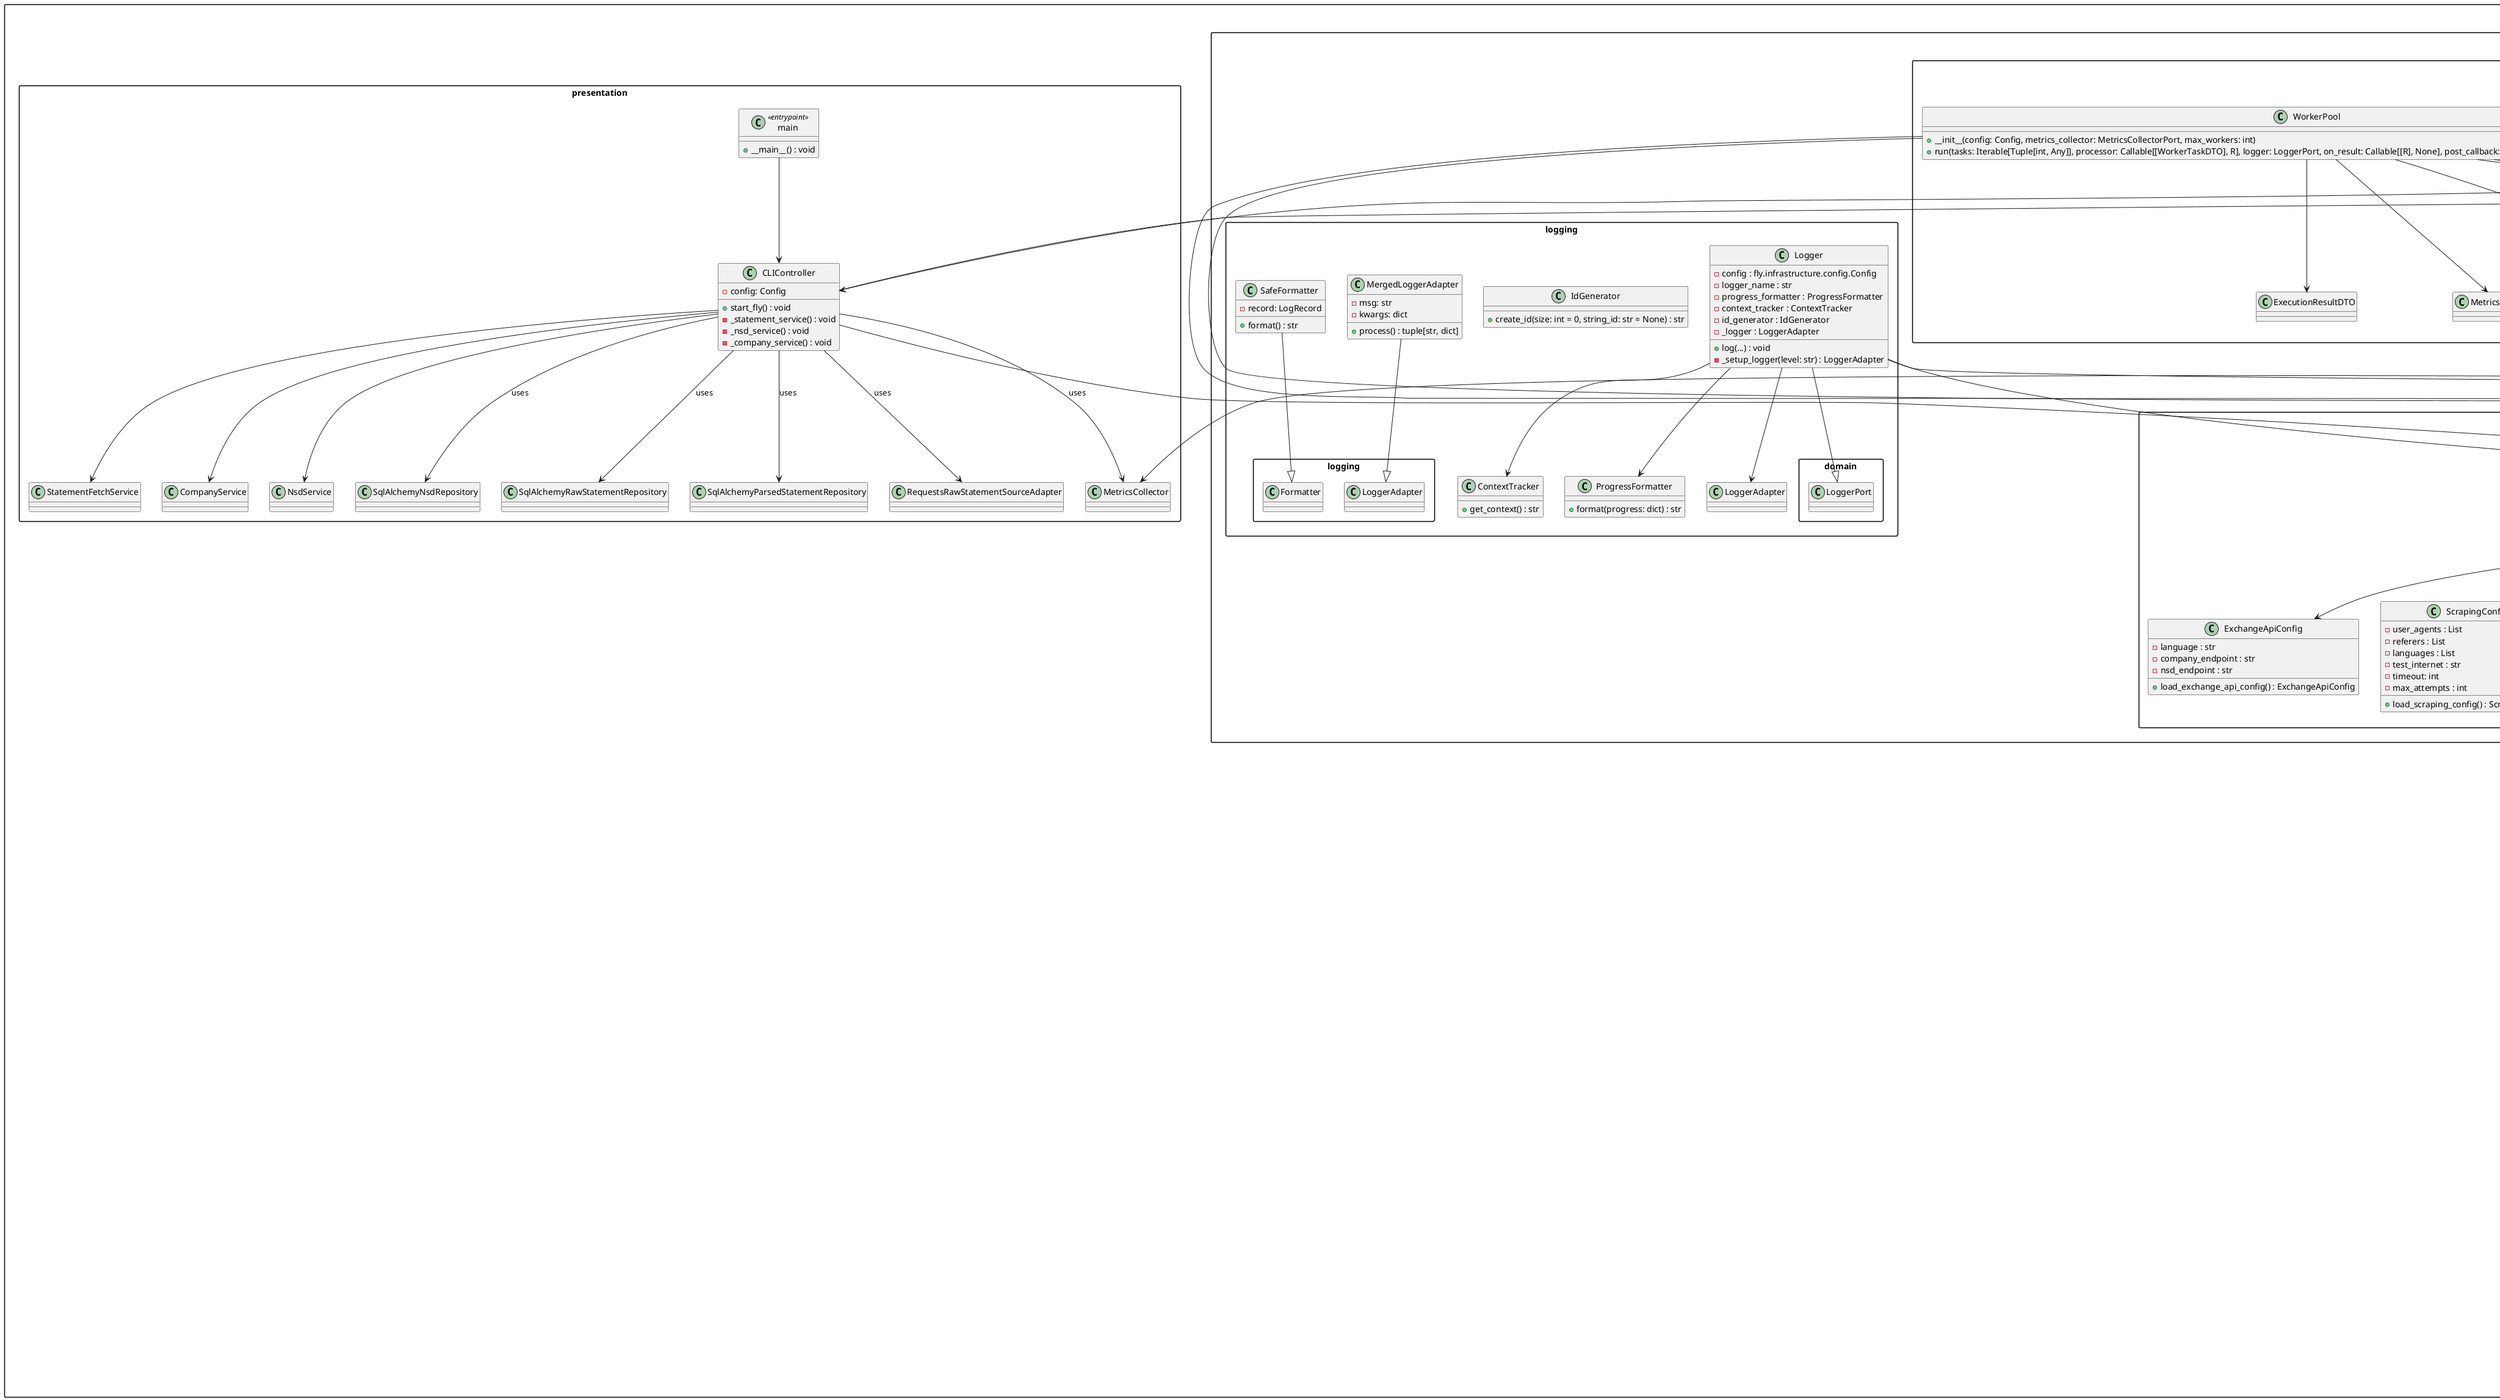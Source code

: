 @startuml
skinparam packageStyle rectangle

package "fly" {
    package "fly.presentation" {
        class main <<entrypoint>> {
            +__main__() : void
            }
            main --> fly.presentation.CLIController

        class CLIController {
            -config: Config
            +start_fly() : void
            -_statement_service() : void
            -_nsd_service() : void
            -_company_service() : void
            }
            CLIController --> fly.infrastructure.config.Config
            CLIController --> CompanyService
            CLIController --> NsdService
            CLIController --> fly.infrastructure.repositories.SqlAlchemyCompanyRepository : uses
            CLIController --> SqlAlchemyNsdRepository : uses
            CLIController --> SqlAlchemyRawStatementRepository : uses
            CLIController --> SqlAlchemyParsedStatementRepository : uses
            CLIController --> RequestsRawStatementSourceAdapter : uses
            CLIController --> MetricsCollector : uses
            CLIController --> StatementFetchService
        }
    package "fly.application" {
        package "fly.application.processors" {
            class EntryCleaner {
                +clean_entry(...) : CompanyListingDTO | CompanyDetailDTO
                }

            class DetailFetcher {
                +fetch_detail(cvm_code: str) : dict
                }

            class CompanyMerger {
                +merge_details(listing: CompanyListingDTO, detail: CompanyDetailDTO) : CompanyRawDTO
                }

            class CompanyDetailProcessor {
                +process_entry(entry: dict) : CompanyRawDTO
                }
                CompanyDetailProcessor --> EntryCleaner
                CompanyDetailProcessor --> DetailFetcher
                CompanyDetailProcessor --> CompanyMerger
                EntryCleaner --> DataCleaner
                DetailFetcher --> FetchUtils
                DetailFetcher --> MetricsCollectorPort
                DetailFetcher --> DataCleaner
                CompanyMerger --> CompanyMapper
                CompanyMerger --> LoggerPort
            }

        package "fly.application.services" {
            class CompanyService {
                +__init__(config: Config, logger: LoggerPort, repository: CompanyRepositoryPort, scraper: CompanySourcePort)
                +sync_companies() : SyncCompaniesResultDTO
                }
                CompanyService --> SyncCompaniesUseCase
                CompanyService --> LoggerPort
                CompanyService --> CompanyRepositoryPort
                CompanyService --> CompanySourcePort
                CompanyService --> Config
                CompanyService --> SyncCompaniesResultDTO

            class CompanyMapper {
                +merge_company_dtos(listing: CompanyListingDTO, detail: CompanyDetailDTO) : CompanyRawDTO
                }
                CompanyMapper --> DataCleanerPort
                CompanyMapper --> CompanyListingDTO
                CompanyMapper --> CompanyDetailDTO
                CompanyMapper --> CompanyRawDTO
            class NsdService {
                +sync_nsd() : void
                }
                NsdService --> SyncNSDUseCase
                NsdService --> LoggerPort
                NsdService --> NSDRepositoryPort
                NsdService --> NSDSourcePort

            class StatementFetchService {
                +fetch_statements(...) : List[Tuple[NsdDTO, List[StatementRowsDTO]]]
                -_build_targets() : List[NsdDTO]
                }
                StatementFetchService --> FetchStatementsUseCase
                StatementFetchService --> LoggerPort
                StatementFetchService --> RawStatementSourcePort
                StatementFetchService --> ParsedStatementRepositoryPort
                StatementFetchService --> CompanyRepositoryPort
                StatementFetchService --> NSDRepositoryPort
                StatementFetchService --> RawStatementRepositoryPort
            }
        }
        package "fly.application.usecases" {
            class SyncCompaniesUseCase {
                +synchronize_companies() : SyncCompaniesResultDTO
                -_save_batch(buffer: List[CompanyRawDTO]) : void
                }
                SyncCompaniesUseCase --> LoggerPort
                SyncCompaniesUseCase --> CompanyRepositoryPort
                SyncCompaniesUseCase --> CompanySourcePort
                SyncCompaniesUseCase --> SyncCompaniesResultDTO
                SyncCompaniesUseCase --> CompanyDTO
                SyncCompaniesUseCase --> CompanyRawDTO
            class SyncNSDUseCase {
                +synchronize_nsd() : void
                -_save_batch(buffer: list[NsdDTO]) : void
                }
                SyncNSDUseCase --> LoggerPort
                SyncNSDUseCase --> NSDRepositoryPort
                SyncNSDUseCase --> NSDSourcePort
                SyncNSDUseCase --> NsdDTO
            class FetchStatementsUseCase {
                +fetch_statement_rows(...) : List[Tuple[NsdDTO, List[StatementRowsDTO]]]
                +fetch_all(...) : List[Tuple[NsdDTO, List[StatementRowsDTO]]]
                }
                FetchStatementsUseCase --> LoggerPort
                FetchStatementsUseCase --> RawStatementSourcePort
                FetchStatementsUseCase --> ParsedStatementRepositoryPort
                FetchStatementsUseCase --> RawStatementRepositoryPort
                FetchStatementsUseCase --> Config
                FetchStatementsUseCase --> WorkerPool
                FetchStatementsUseCase --> ByteFormatter
                FetchStatementsUseCase --> SaveStrategy
            }
    package "fly.domain" {
        package "fly.domain.ports" {
            interface BaseSourcePort<T> {
                +fetch_all(...) : ExecutionResultDTO<T>
                +metrics_collector : MetricsCollectorPort
                }
            interface CompanySourcePort {
                }
                CompanySourcePort --|> BaseSourcePort
            interface NSDSourcePort {
                +fetch_all(...) : ExecutionResultDTO<NsdDTO>
                }
                interface WorkerPoolPort
                interface LoggerPort
                interface MetricsCollectorPort
                interface NSDRepositoryPort

            interface LoggerPort {
                -message: str
                -level: str
                -progress: dict
                -extra: dict
                -worker_id : str
                }

            interface BaseRepositoryPort<T> {
                +save_all(items: List<T>) : void
                +get_all() : List<T>
                +has_item(identifier: str) : bool
                +get_by_id(id: str) : T
                }

            interface CompanyRepositoryPort
                CompanyRepositoryPort --|> BaseRepositoryPort        

            interface NSDRepositoryPort {
                }
                NSDRepositoryPort --|> BaseRepositoryPort

            interface StatementsRepositoryPort {
                }
                StatementsRepositoryPort --|> BaseRepositoryPort

            interface MetricsCollectorPort {
                +record_network_bytes(...) : void
                +record_processing_bytes(...) : void
                +get_metrics(...) : MetricsDTO
                }
            interface DataCleanerPort {
                +clean_text(text: str, words_to_remove: Optional[List[str]]) : str
                +clean_number(text: str) : float
                +clean_date(text: str) : datetime
                +clean_dict_fields(entry: dict, text_keys: List[str], date_keys: List[str], number_keys: Optional[List[str]]) : dict
                }
            interface WorkerPoolPort {
                +run(tasks: Iterable[Tuple[int, Any]], processor: Callable[[WorkerTaskDTO], R], logger: LoggerPort, on_result: Callable[[R], None], post_callback: Callable[[List[R]], None]) : ExecutionResultDTO
                }
                WorkerPoolPort --> ExecutionResultDTO
                WorkerPoolPort --> LoggerPort
                WorkerPoolPort --> WorkerTaskDTO
            interface ParsedStatementRepositoryPort {
                +get_existing_by_column(column_name: str) : Set[Any]
                +save_all(items: List[StatementRowsDTO]) : void
                }
            interface RawStatementRepositoryPort {
                +save_all(items: List[StatementRowsDTO]) : void
                }
            interface RawStatementSourcePort {
                +fetch(task: WorkerTaskDTO) : dict
                }
                RawStatementSourcePort --> WorkerTaskDTO

        package "fly.domain.dto" {
            class CompanyListingDTO {
                +cvm_code: str
                +issuing_company: str
                +company_name: str
                +trading_name: str
                +cnpj: str
                +market_indicator: str
                +type_bdr: str
                +listing_date: datetime
                +status: str
                +segment: str
                +segment_eng: str
                +company_type: str
                +market: str
                +from_dict() : CompanyListingDTO
                }
            class CompanyDetailDTO {
                issuing_company: str
                company_name: str
                trading_name: str
                cnpj: str
                industry_classification: str
                industry_classification_eng: str
                activity: str
                website: str
                has_quotation: bool
                status: str
                market_indicator: str
                market: str
                institution_common: str
                institution_preferred: str
                code: str
                cvm_code: str
                last_date: datetime
                other_codes: CodeDTO
                has_emissions: bool
                has_bdr: bool
                type_bdr: str
                company_category: str
                date_quotation: datetime
                listing_segment: str
                registrar: str
                +from_dict() : CompanyDetailDTO
                }
                CompanyDetailDTO --> CodeDTO
                CompanyRawDTO --> CodeDTO
            class CodeDTO {
                +code: str
                +isin: str
                }
            class CompanyDTO {
                +cvm_code: str
                +issuing_company: str
                +trading_name: str
                +company_name: str
                +cnpj: str
                +ticker_codes: str
                +isin_codes: str
                +other_codes: str
                +industry_sector: str
                +industry_subsector: str
                +industry_segment: str
                +industry_classification: str
                +industry_classification_eng: str
                +activity: str
                +company_segment: str
                +company_segment_eng: str
                +company_category: str
                +company_type: str
                +listing_segment: str
                +registrar: str
                +website: str
                +institution_common: str
                +institution_preferred: str
                +market: str
                +status: str
                +market_indicator: str
                +code: str
                +has_bdr: bool
                +type_bdr: str
                +has_quotation: bool
                +has_emissions: bool
                +date_quotation: datetime
                +last_date: datetime
                +listing_date: datetime
                +from_dict(raw: dict) : CompanyDTO
                +from_raw(raw: CompanyRawDTO) : CompanyDTO
                }
                CompanyDTO --> CompanyRawDTO

            class CompanyRawDTO {
                -cvm_code: str
                -issuing_company: str
                -trading_name: str
                -company_name: str
                -cnpj: str
                -ticker_codes: list
                -isin_codes: str
                -other_codes: list
                -industry_sector: str
                -industry_subsector: str
                -industry_segment: str
                -industry_classification: str
                -industry_classification_eng: str
                -activity: str
                -company_segment: str
                -company_segment_eng: str
                -company_category: str
                -company_type: str
                -listing_segment: str
                -registrar: str
                -website: str
                -institution_common: str
                -institution_preferred: str
                -market: str
                -status: str
                -market_indicator: str
                -code: str
                -has_bdr: bool
                -type_bdr: str
                -has_quotation: bool
                -has_emissions: bool
                -date_quotation: datetime
                -last_date: datetime
                -listing_date: datetime
                }
                ExecutionResultDTO --> CompanyRawDTO

            class NsdDTO {
                +nsd: int
                +company_name: str
                +quarter: datetime
                +version: str
                +nsd_type: str
                +dri: str
                +auditor: str
                +responsible_auditor: str
                +protocol: str
                +sent_date: datetime
                +reason: str
                +from_dict(raw: dict) : NsdDTO
                }
            class MetricsDTO {
                elapsed_time: float
                network_bytes: int = 0
                processing_bytes: int = 0
                failures: int = 0
                }
            class WorkerDTO {
                +index: int
                +data: Any
                +worker_id: str
                }
            class ExecutionResultDTO<R> {
                +items: List<R>
                +metrics: MetricsDTO
                }
                ExecutionResultDTO --> MetricsDTO
            class PageResultDTO {
                +items: List[Dict]
                +total_pages: int
                +bytes_downloaded: int
                }
                CompanyExchangeScraper --> PageResultDTO
            class SyncCompaniesResultDTO {
                +processed_count: int
                +skipped_count: int
                +bytes_downloaded: int
                +elapsed_time: float
                +warnings: Optional[List[str]]
                }
            }
            }
        }
    package "fly.infrastructure" {
        package "fly.infrastructure.scrapers" {
            class CompanyExchangeScraper {
                +fetch_all(...) : ExecutionResultDTO
                -_fetch_companies_list(...) : ExecutionResultDTO
                -_fetch_companies_details(...) : ExecutionResultDTO
                -_fetch_page(page_number: int) : PageResultDTO
                -_encode_payload(payload: dict) : str
                }
                CompanyExchangeScraper --|> CompanySourcePort
                CompanyExchangeScraper --> ExecutionResultDTO
                CompanyExchangeScraper --> WorkerPoolPort
                CompanyExchangeScraper --> LoggerPort
                CompanyExchangeScraper --> MetricsCollectorPort
                CompanyExchangeScraper --> CompanyMapper
                CompanyExchangeScraper --> SaveStrategy
                CompanyExchangeScraper --> ByteFormatter
                CompanyExchangeScraper --> DetailFetcher
                CompanyExchangeScraper --> EntryCleaner
                CompanyExchangeScraper --> CompanyMerger
                CompanyExchangeScraper --> CompanyDetailProcessor
                CompanyExchangeScraper --> FetchUtils

            class NsdScraper {
                +fetch_all(...) : ExecutionResultDTO<NsdDTO>
                -_parse_html(nsd: int, html: str) : dict
                -_find_last_existing_nsd(start: int) : int
                -_try_nsd(nsd: int) : dict
                -_find_next_probable_nsd(start: int) : int
                +metrics_collector : MetricsCollectorPort
                }
                NsdScraper --|> NSDSourcePort
                NsdScraper --> Config
                NsdScraper --> LoggerPort
                NsdScraper --> DataCleaner
                NsdScraper --> WorkerPoolPort
                NsdScraper --> MetricsCollectorPort
                NsdScraper --> NSDRepositoryPort
                NsdScraper --> FetchUtils
                NsdScraper --> NsdDTO
                NsdScraper --> ExecutionResultDTO

            class RequestsRawStatementSourceAdapter {
                session : Session
                endpoint : str
                id_generator : IdGenerator
                metrics_collector() : MetricsCollectorPort
                -_parse_statement_page() : list
                -_extract_hash() : str
                -_build_urls() : list
                +fetch() : dict
                }
                RequestsRawStatementSourceAdapter --> IdGenerator
                RequestsRawStatementSourceAdapter --> MetricsCollector
                RequestsRawStatementSourceAdapter --|> RawStatementSourcePort
                }
            }
        package "fly.infrastructure.config" {
            class DatabaseConfig {
                -data_dir: Path
                -db_filename: str
                -tables: str
                -connection_string: str
                +load_database_config() : DatabaseConfig
                }

            class PathConfig {
                -temp_dir : Path
                -log_dir : Path
                -data_dir : Path
                -root_dir : Path
                +load_paths() : PathConfig
                }

            class ExchangeApiConfig{
                -language : str
                -company_endpoint : str
                -nsd_endpoint : str
                +load_exchange_api_config() : ExchangeApiConfig
                }

            class ScrapingConfig{
                -user_agents : List
                -referers : List
                -languages : List
                -test_internet : str
                -timeout: int
                -max_attempts : int
                +load_scraping_config() : ScrapingConfig
                }

            class LoggingConfig{
                -log_dir: Path
                -log_file_name: str
                -level: str
                +load_logging_config() : LoggingConfig
                }

                class GlobalSettingsConfig{
                -app_name: str
                -wait: int
                -threshold: int
                -max_linear_holes: int
                -max_workers: int
                -batch_size: int
                -queue_size: int

                +load_logging_config() : GlobalSettingsConfig
                }

            class DomainConfig{
                -words_to_remove: list
                -statements_types: list
                +load_domain_config() : DomainConfig
                }

            class StatementsConfig{
                -statement_items: list
                -capital_items: list
                -url_df: str
                -url_capital: str
                +load_statements_config() : StatementsConfig
                }

            class Config {
                -paths : PathConfig
                -database : DatabaseConfig
                -exchange : ExchangeApiConfig
                -scraping : ScrapingConfig
                -logging : LoggingConfig
                -global_settings : GlobalSettingsConfig
                -domain : DomainConfig
                -statements : StatementsConfig
                }
                Config --> fly.infrastructure.config.DatabaseConfig
                Config --> fly.infrastructure.config.PathConfig
                Config --> fly.infrastructure.config.ExchangeApiConfig
                Config --> fly.infrastructure.config.ScrapingConfig
                Config --> fly.infrastructure.config.LoggingConfig
                Config --> fly.infrastructure.config.GlobalSettingsConfig
                Config --> fly.infrastructure.config.DomainConfig
                Config --> fly.infrastructure.config.StatementsConfig
            }
        package "fly.infrastructure.factories" {
            class DataCleanerFactory <<factory>> {
                +create_data_cleaner(config: Config, logger: LoggerPort) : DataCleaner
                }
                DataCleanerFactory --> DataCleaner : create_data_cleaner()
                DataCleanerFactory --> Config : uses
                DataCleanerFactory --> LoggerPort : uses
            }
        package "fly.infrastructure.helpers" {
            class DataCleaner {
                +clean_text(...) : str
                +clean_number(...) : float
                +clean_date(...) : datetime
                +clean_dict_fields(...) : dict
                }
                DataCleaner --> fly.infrastructure.config.Config
                DataCleaner --|> DataCleanerPort

            class MetricsCollector {
                +self._network_bytes(...) : void
                +self._processing_bytes(...) : void
                +get_metrics(...) : MetricsDTO
                }
                MetricsCollector --> fly.presentation.CLIController
                MetricsCollector --|> MetricsCollectorPort
                MetricsCollector --> MetricsDTO

            class WorkerPool {
                +__init__(config: Config, metrics_collector: MetricsCollectorPort, max_workers: int)
                +run(tasks: Iterable[Tuple[int, Any]], processor: Callable[[WorkerTaskDTO], R], logger: LoggerPort, on_result: Callable[[R], None], post_callback: Callable[[List[R]], None]) : ExecutionResultDTO
                }
                WorkerPool --|> WorkerPoolPort
                WorkerPool --> LoggerPort
                WorkerPool --> Config
                WorkerPool --> MetricsCollectorPort
                WorkerPool --> ExecutionResultDTO
                WorkerPool --> WorkerTaskDTO
                WorkerPool --> ByteFormatter
            class ByteFormatter {
                +format_bytes(bytes_amount: int) : str
                }
            class FetchUtils {
                +__init__(config: Config, logger: LoggerPort)
                +header_random() : dict
                +create_scraper(insecure: bool) : Session
                -create_scraper_old(insecure: bool) : Session
                -test_internet(url: str, timeout: int) : bool
                +fetch_with_retry(scraper: Session, url: str, ...) : (Response, Session)
                }
                FetchUtils --> Config
                FetchUtils --> LoggerPort
                FetchUtils --> TimeUtils
                FetchUtils --> IdGenerator
            class TimeUtils {
                +__init__(config: Config)
                +sleep_dynamic(wait: float, cpu_interval: float, multiplier: int) : void
                }
                TimeUtils --> fly.infrastructure.config.Config
            class SaveStrategy<T> {
                +handle(item: Iterable<T>, remaining: int) : void
                +flush() : void
                +finalize() : void
                }
                SaveStrategy --> fly.infrastructure.config.Config : uses

            }

        package "fly.infrastructure.logging" {
            class Logger {
                -config : fly.infrastructure.config.Config
                -logger_name : str
                -progress_formatter : ProgressFormatter
                -context_tracker : ContextTracker
                -id_generator : IdGenerator
                -_logger : LoggerAdapter
                +log(...) : void
                -_setup_logger(level: str) : LoggerAdapter
                }
                Logger --|> domain.LoggerPort
                Logger --> fly.infrastructure.config.Config
                Logger --> ContextTracker
                Logger --> ProgressFormatter
                Logger --> IdGenerator
                Logger --> LoggerAdapter

            class ContextTracker {
                +get_context() : str
                }

            class ProgressFormatter {
                +format(progress: dict) : str
                }

            class IdGenerator {
                +create_id(size: int = 0, string_id: str = None) : str
                }

            class MergedLoggerAdapter {
                -msg: str
                -kwargs: dict
                +process() : tuple[str, dict]
                }

            class SafeFormatter {
                -record: LogRecord
                +format() : str
                }
                MergedLoggerAdapter --|> logging.LoggerAdapter
                SafeFormatter --|> logging.Formatter

            }

        package "fly.infrastructure.models" {
            abstract class BaseModel {
                <<ORM base>>
                }

            class CompanyModel {
                +from_dto(dto: CompanyRawDTO | CompanyDTO) : CompanyModel
                +to_dto() : CompanyDTO
                }
                CompanyModel --|> BaseModel
                CompanyModel --> CompanyDTO : to_dto()
                CompanyModel --> CompanyRawDTO : to_dto()
                CompanyModel <-- CompanyDTO : from_dto()
                CompanyModel <-- CompanyRawDTO : from_dto()
                SqlAlchemyCompanyRepository --> CompanyModel : uses
            }

        package "fly.infrastructure.repositories" {
            class SqlAlchemyCompanyRepository {
                CompanyDTO : CompanyDTO
                +save_all(items: List[CompanyDTO]) : void
                +get_all() : List[CompanyDTO]
                +has_item(identifier: str) : bool
                +get_by_id(id: str) : CompanyDTO
                +get_all_primary_keys() : Set[str>
                }
                SqlAlchemyCompanyRepository --|> CompanyRepositoryPort
                SqlAlchemyCompanyRepository --|> BaseRepository
                SqlAlchemyCompanyRepository --> CompanyDTO

            class SqlAlchemyNsdRepository {
                +save_all(items: List[NsdDTO]) : void
                +get_all() : List[NsdDTO]
                +has_item(identifier: int) : bool
                +get_by_id(id: int) : NsdDTO
                +get_all_primary_keys() : Set[int]
                }
                SqlAlchemyNsdRepository --|> NSDRepositoryPort
                SqlAlchemyNsdRepository --|> BaseRepository
                SqlAlchemyNsdRepository --> NsdDTO

            class SqlAlchemyRawStatementRepository {
                +save_all(items: List[StatementDTO]) : void
                +get_all() : List[StatementDTO]
                +has_item(identifier: int) : bool
                +get_by_id(id: int) : StatementDTO
                }
                SqlAlchemyRawStatementRepository --|> RawStatementRepositoryPort
                SqlAlchemyRawStatementRepository --|> BaseRepository
                SqlAlchemyRawStatementRepository --> StatementDTO

            abstract class BaseRepository<T> {
                -config : Config
                -logger : LoggerPort
                -engine
                -Session

                +save_all(items: List<T>) : void
                +get_all() : List<T>
                +has_item(identifier: str) : bool
                +get_by_id(id: str) : T
                }
                BaseRepository --|> domain.ports.BaseRepositoryPort
                BaseRepository --> fly.infrastructure.config.Config
                BaseRepository --> domain.ports.LoggerPort
                BaseRepository --> fly.infrastructure.models.BaseModel

        }
    }
@enduml